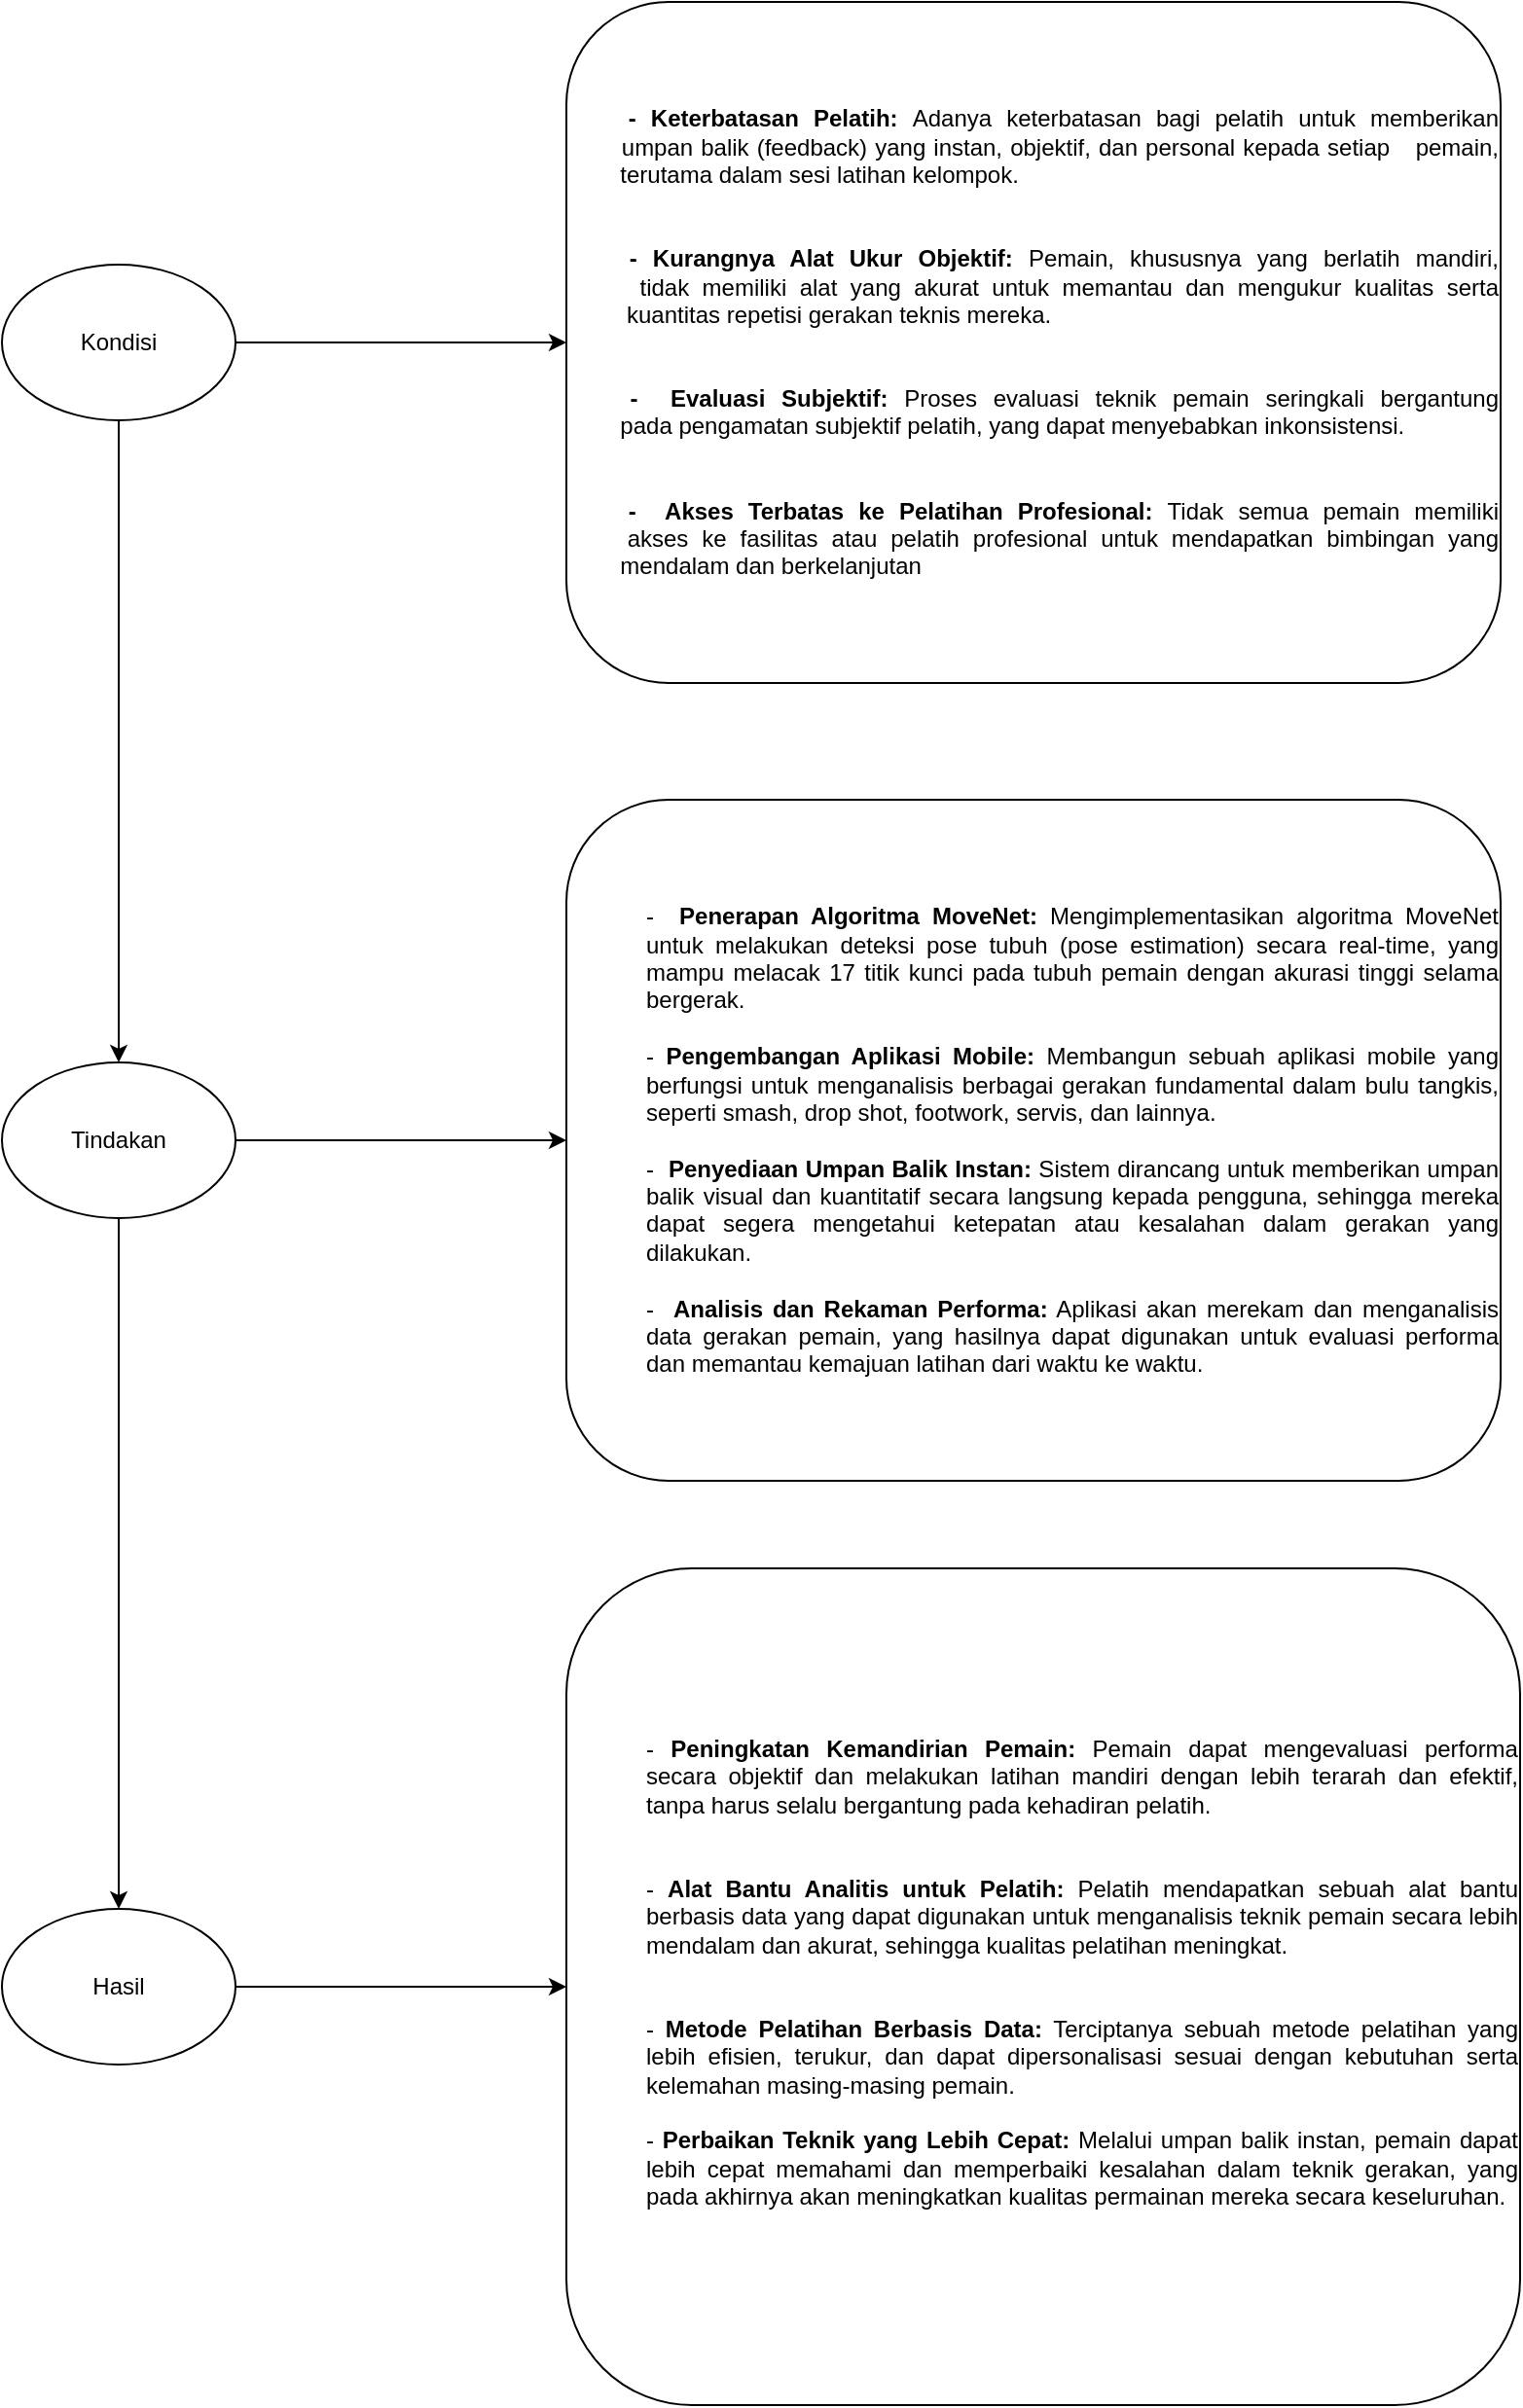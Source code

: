 <mxfile version="28.2.5">
  <diagram name="Page-1" id="Cw-l4VJwjUMaSof0Kfwv">
    <mxGraphModel dx="1111" dy="566" grid="1" gridSize="10" guides="1" tooltips="1" connect="1" arrows="1" fold="1" page="1" pageScale="1" pageWidth="1400" pageHeight="850" math="0" shadow="0">
      <root>
        <mxCell id="0" />
        <mxCell id="1" parent="0" />
        <mxCell id="iKj7YtRFLOx-C1VoH7WF-3" style="edgeStyle=orthogonalEdgeStyle;rounded=0;orthogonalLoop=1;jettySize=auto;html=1;" edge="1" parent="1" source="iKj7YtRFLOx-C1VoH7WF-1" target="iKj7YtRFLOx-C1VoH7WF-2">
          <mxGeometry relative="1" as="geometry" />
        </mxCell>
        <mxCell id="iKj7YtRFLOx-C1VoH7WF-5" style="edgeStyle=orthogonalEdgeStyle;rounded=0;orthogonalLoop=1;jettySize=auto;html=1;" edge="1" parent="1" source="iKj7YtRFLOx-C1VoH7WF-1" target="iKj7YtRFLOx-C1VoH7WF-4">
          <mxGeometry relative="1" as="geometry" />
        </mxCell>
        <mxCell id="iKj7YtRFLOx-C1VoH7WF-1" value="Kondisi" style="ellipse;whiteSpace=wrap;html=1;" vertex="1" parent="1">
          <mxGeometry x="120" y="175" width="120" height="80" as="geometry" />
        </mxCell>
        <mxCell id="iKj7YtRFLOx-C1VoH7WF-2" value="&lt;div style=&quot;text-align: justify;&quot;&gt;&lt;b&gt;&lt;span style=&quot;white-space: pre;&quot;&gt;&#x9;&lt;/span&gt;- Keterbatasan Pelatih: &lt;/b&gt;Adanya keterbatasan bagi pelatih untuk memberikan &lt;span style=&quot;white-space: pre;&quot;&gt;&#x9;&lt;/span&gt;umpan balik (feedback) yang instan, objektif, dan personal kepada setiap &lt;span style=&quot;white-space: pre;&quot;&gt;&#x9;&lt;/span&gt;pemain, &lt;span style=&quot;white-space: pre;&quot;&gt;&#x9;&lt;/span&gt;terutama dalam sesi latihan kelompok.&lt;/div&gt;&lt;div style=&quot;text-align: justify;&quot;&gt;&lt;b&gt;&lt;br&gt;&lt;/b&gt;&lt;/div&gt;&lt;div style=&quot;text-align: justify;&quot;&gt;&lt;br&gt;&lt;/div&gt;&lt;div style=&quot;text-align: justify;&quot;&gt;&lt;b&gt;&lt;span style=&quot;white-space: pre;&quot;&gt;&#x9;&lt;/span&gt;- Kurangnya Alat Ukur Objektif: &lt;/b&gt;Pemain, khususnya yang berlatih mandiri, &lt;span style=&quot;white-space: pre;&quot;&gt;&#x9;&lt;/span&gt;&amp;nbsp;tidak memiliki alat yang akurat untuk memantau dan mengukur kualitas serta &lt;span style=&quot;white-space: pre;&quot;&gt;&#x9;&lt;/span&gt;&amp;nbsp;kuantitas repetisi gerakan teknis mereka.&lt;/div&gt;&lt;div style=&quot;text-align: justify;&quot;&gt;&lt;b&gt;&lt;br&gt;&lt;/b&gt;&lt;/div&gt;&lt;div style=&quot;text-align: justify;&quot;&gt;&lt;br&gt;&lt;/div&gt;&lt;div style=&quot;text-align: justify;&quot;&gt;&lt;b&gt;&lt;span style=&quot;white-space: pre;&quot;&gt;&#x9;&lt;/span&gt;-&amp;nbsp; Evaluasi Subjektif: &lt;/b&gt;Proses evaluasi teknik pemain seringkali bergantung &lt;span style=&quot;white-space: pre;&quot;&gt;&#x9;&lt;/span&gt;pada pengamatan subjektif pelatih, yang dapat menyebabkan inkonsistensi.&lt;/div&gt;&lt;div style=&quot;text-align: justify;&quot;&gt;&lt;b&gt;&lt;br&gt;&lt;/b&gt;&lt;/div&gt;&lt;div style=&quot;text-align: justify;&quot;&gt;&lt;b&gt;&lt;br&gt;&lt;/b&gt;&lt;/div&gt;&lt;div style=&quot;text-align: justify;&quot;&gt;&lt;b&gt;&lt;span style=&quot;white-space: pre;&quot;&gt;&#x9;&lt;/span&gt;-&amp;nbsp; Akses Terbatas ke Pelatihan Profesional: &lt;/b&gt;Tidak semua pemain memiliki &lt;span style=&quot;white-space: pre;&quot;&gt;&#x9;&lt;/span&gt;akses ke fasilitas atau pelatih profesional untuk mendapatkan bimbingan yang &lt;span style=&quot;white-space: pre;&quot;&gt;&#x9;&lt;/span&gt;mendalam dan berkelanjutan&lt;/div&gt;" style="rounded=1;whiteSpace=wrap;html=1;" vertex="1" parent="1">
          <mxGeometry x="410" y="40" width="480" height="350" as="geometry" />
        </mxCell>
        <mxCell id="iKj7YtRFLOx-C1VoH7WF-7" style="edgeStyle=orthogonalEdgeStyle;rounded=0;orthogonalLoop=1;jettySize=auto;html=1;" edge="1" parent="1" source="iKj7YtRFLOx-C1VoH7WF-4" target="iKj7YtRFLOx-C1VoH7WF-6">
          <mxGeometry relative="1" as="geometry" />
        </mxCell>
        <mxCell id="iKj7YtRFLOx-C1VoH7WF-9" style="edgeStyle=orthogonalEdgeStyle;rounded=0;orthogonalLoop=1;jettySize=auto;html=1;" edge="1" parent="1" source="iKj7YtRFLOx-C1VoH7WF-4" target="iKj7YtRFLOx-C1VoH7WF-8">
          <mxGeometry relative="1" as="geometry" />
        </mxCell>
        <mxCell id="iKj7YtRFLOx-C1VoH7WF-4" value="Tindakan" style="ellipse;whiteSpace=wrap;html=1;" vertex="1" parent="1">
          <mxGeometry x="120" y="585" width="120" height="80" as="geometry" />
        </mxCell>
        <mxCell id="iKj7YtRFLOx-C1VoH7WF-6" value="&lt;blockquote style=&quot;margin: 0 0 0 40px; border: none; padding: 0px;&quot;&gt;&lt;div style=&quot;text-align: justify;&quot;&gt;-&amp;nbsp; &lt;b&gt;Penerapan Algoritma MoveNet:&lt;/b&gt; Mengimplementasikan algoritma MoveNet untuk melakukan deteksi pose tubuh (pose estimation) secara real-time, yang mampu melacak 17 titik kunci pada tubuh pemain dengan akurasi tinggi selama bergerak.&lt;/div&gt;&lt;div style=&quot;text-align: justify;&quot;&gt;&lt;br&gt;&lt;/div&gt;&lt;div style=&quot;text-align: justify;&quot;&gt;- &lt;b&gt;Pengembangan Aplikasi Mobile:&lt;/b&gt; Membangun sebuah aplikasi mobile yang berfungsi untuk menganalisis berbagai gerakan fundamental dalam bulu tangkis, seperti smash, drop shot, footwork, servis, dan lainnya.&lt;/div&gt;&lt;div style=&quot;text-align: justify;&quot;&gt;&lt;br&gt;&lt;/div&gt;&lt;div style=&quot;text-align: justify;&quot;&gt;-&amp;nbsp; &lt;b&gt;Penyediaan Umpan Balik Instan:&lt;/b&gt; Sistem dirancang untuk memberikan umpan balik visual dan kuantitatif secara langsung kepada pengguna, sehingga mereka dapat segera mengetahui ketepatan atau kesalahan dalam gerakan yang dilakukan.&lt;/div&gt;&lt;div style=&quot;text-align: justify;&quot;&gt;&lt;br&gt;&lt;/div&gt;&lt;div style=&quot;text-align: justify;&quot;&gt;-&amp;nbsp; &lt;b&gt;Analisis dan Rekaman Performa:&lt;/b&gt; Aplikasi akan merekam dan menganalisis data gerakan pemain, yang hasilnya dapat digunakan untuk evaluasi performa dan memantau kemajuan latihan dari waktu ke waktu.&lt;/div&gt;&lt;/blockquote&gt;" style="rounded=1;whiteSpace=wrap;html=1;" vertex="1" parent="1">
          <mxGeometry x="410" y="450" width="480" height="350" as="geometry" />
        </mxCell>
        <mxCell id="iKj7YtRFLOx-C1VoH7WF-11" style="edgeStyle=orthogonalEdgeStyle;rounded=0;orthogonalLoop=1;jettySize=auto;html=1;" edge="1" parent="1" source="iKj7YtRFLOx-C1VoH7WF-8" target="iKj7YtRFLOx-C1VoH7WF-10">
          <mxGeometry relative="1" as="geometry" />
        </mxCell>
        <mxCell id="iKj7YtRFLOx-C1VoH7WF-8" value="Hasil" style="ellipse;whiteSpace=wrap;html=1;" vertex="1" parent="1">
          <mxGeometry x="120" y="1020" width="120" height="80" as="geometry" />
        </mxCell>
        <mxCell id="iKj7YtRFLOx-C1VoH7WF-10" value="&lt;blockquote style=&quot;margin: 0 0 0 40px; border: none; padding: 0px;&quot;&gt;&lt;div style=&quot;text-align: justify;&quot;&gt;- &lt;b&gt;Peningkatan Kemandirian Pemain:&lt;/b&gt; Pemain dapat mengevaluasi performa secara objektif dan melakukan latihan mandiri dengan lebih terarah dan efektif, tanpa harus selalu bergantung pada kehadiran pelatih.&lt;/div&gt;&lt;div style=&quot;text-align: justify;&quot;&gt;&lt;br&gt;&lt;/div&gt;&lt;div style=&quot;text-align: justify;&quot;&gt;&lt;br&gt;&lt;/div&gt;&lt;div style=&quot;text-align: justify;&quot;&gt;- &lt;b&gt;Alat Bantu Analitis untuk Pelatih:&lt;/b&gt; Pelatih mendapatkan sebuah alat bantu berbasis data yang dapat digunakan untuk menganalisis teknik pemain secara lebih mendalam dan akurat, sehingga kualitas pelatihan meningkat.&lt;/div&gt;&lt;div style=&quot;text-align: justify;&quot;&gt;&lt;br&gt;&lt;/div&gt;&lt;div style=&quot;text-align: justify;&quot;&gt;&lt;br&gt;&lt;/div&gt;&lt;div style=&quot;text-align: justify;&quot;&gt;- &lt;b&gt;Metode Pelatihan Berbasis Data:&lt;/b&gt; Terciptanya sebuah metode pelatihan yang lebih efisien, terukur, dan dapat dipersonalisasi sesuai dengan kebutuhan serta kelemahan masing-masing pemain.&lt;/div&gt;&lt;div style=&quot;text-align: justify;&quot;&gt;&lt;br&gt;&lt;/div&gt;&lt;div style=&quot;text-align: justify;&quot;&gt;- &lt;b&gt;Perbaikan Teknik yang Lebih Cepat:&lt;/b&gt; Melalui umpan balik instan, pemain dapat lebih cepat memahami dan memperbaiki kesalahan dalam teknik gerakan, yang pada akhirnya akan meningkatkan kualitas permainan mereka secara keseluruhan.&lt;/div&gt;&lt;/blockquote&gt;&lt;div style=&quot;text-align: justify;&quot;&gt;&lt;br&gt;&lt;/div&gt;" style="rounded=1;whiteSpace=wrap;html=1;" vertex="1" parent="1">
          <mxGeometry x="410" y="845" width="490" height="430" as="geometry" />
        </mxCell>
      </root>
    </mxGraphModel>
  </diagram>
</mxfile>
